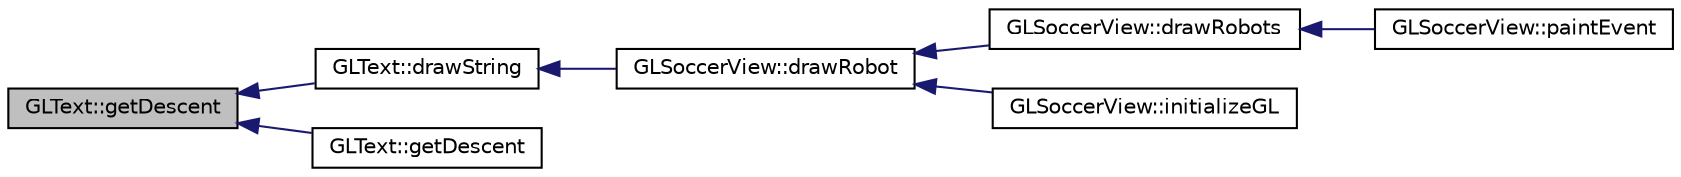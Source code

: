 digraph "GLText::getDescent"
{
 // INTERACTIVE_SVG=YES
  edge [fontname="Helvetica",fontsize="10",labelfontname="Helvetica",labelfontsize="10"];
  node [fontname="Helvetica",fontsize="10",shape=record];
  rankdir="LR";
  Node1 [label="GLText::getDescent",height=0.2,width=0.4,color="black", fillcolor="grey75", style="filled", fontcolor="black"];
  Node1 -> Node2 [dir="back",color="midnightblue",fontsize="10",style="solid",fontname="Helvetica"];
  Node2 [label="GLText::drawString",height=0.2,width=0.4,color="black", fillcolor="white", style="filled",URL="$d2/d12/class_g_l_text.html#a39bab9b365ecad3a91f23624b8331fac"];
  Node2 -> Node3 [dir="back",color="midnightblue",fontsize="10",style="solid",fontname="Helvetica"];
  Node3 [label="GLSoccerView::drawRobot",height=0.2,width=0.4,color="black", fillcolor="white", style="filled",URL="$da/d65/class_g_l_soccer_view.html#a62ac053a158a28493e7fa7e5c6679b82"];
  Node3 -> Node4 [dir="back",color="midnightblue",fontsize="10",style="solid",fontname="Helvetica"];
  Node4 [label="GLSoccerView::drawRobots",height=0.2,width=0.4,color="black", fillcolor="white", style="filled",URL="$da/d65/class_g_l_soccer_view.html#a01aaa5558ced229aed831425b4757d82"];
  Node4 -> Node5 [dir="back",color="midnightblue",fontsize="10",style="solid",fontname="Helvetica"];
  Node5 [label="GLSoccerView::paintEvent",height=0.2,width=0.4,color="black", fillcolor="white", style="filled",URL="$da/d65/class_g_l_soccer_view.html#abc9ac92d65af919e4e207ae096b86b5e"];
  Node3 -> Node6 [dir="back",color="midnightblue",fontsize="10",style="solid",fontname="Helvetica"];
  Node6 [label="GLSoccerView::initializeGL",height=0.2,width=0.4,color="black", fillcolor="white", style="filled",URL="$da/d65/class_g_l_soccer_view.html#aa868c716bffdeeba400f1b1ae0100f68"];
  Node1 -> Node7 [dir="back",color="midnightblue",fontsize="10",style="solid",fontname="Helvetica"];
  Node7 [label="GLText::getDescent",height=0.2,width=0.4,color="black", fillcolor="white", style="filled",URL="$d2/d12/class_g_l_text.html#aa91a94a27ceb4320acfb5c7c859a9ffe"];
}
